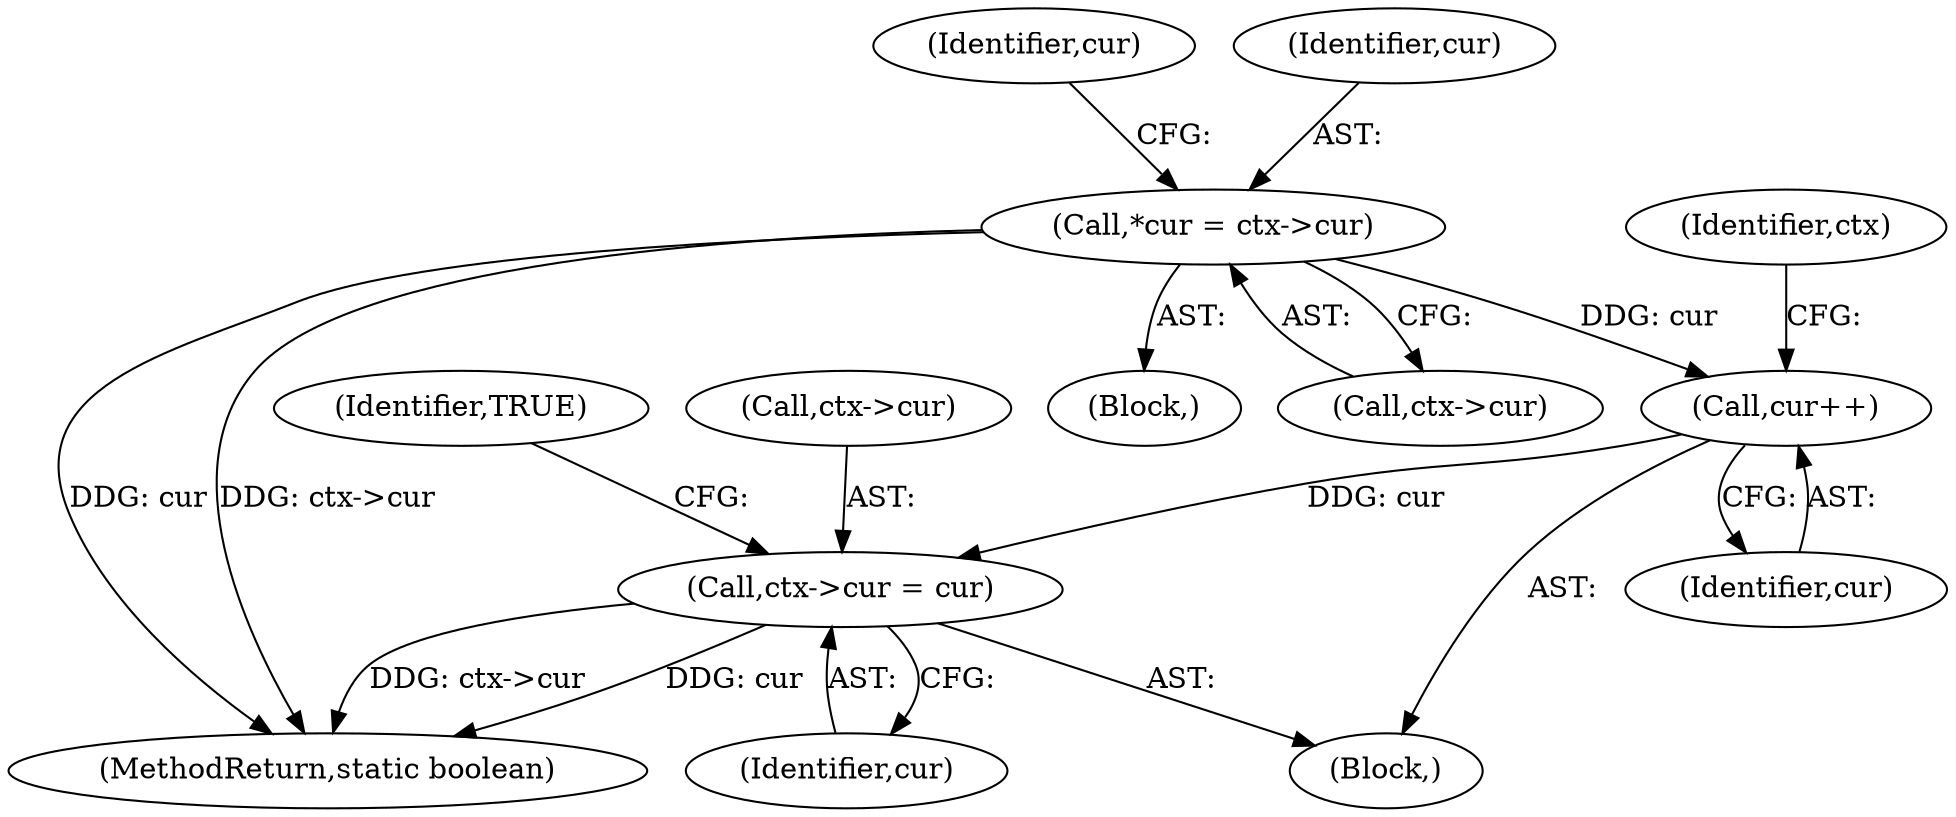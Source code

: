 digraph "0_virglrenderer_e534b51ca3c3cd25f3990589932a9ed711c59b27@pointer" {
"1000548" [label="(Call,*cur = ctx->cur)"];
"1000568" [label="(Call,cur++)"];
"1000570" [label="(Call,ctx->cur = cur)"];
"1000556" [label="(Identifier,cur)"];
"1004155" [label="(MethodReturn,static boolean)"];
"1000570" [label="(Call,ctx->cur = cur)"];
"1000576" [label="(Identifier,TRUE)"];
"1000571" [label="(Call,ctx->cur)"];
"1000569" [label="(Identifier,cur)"];
"1000548" [label="(Call,*cur = ctx->cur)"];
"1000574" [label="(Identifier,cur)"];
"1000572" [label="(Identifier,ctx)"];
"1000549" [label="(Identifier,cur)"];
"1000546" [label="(Block,)"];
"1000567" [label="(Block,)"];
"1000550" [label="(Call,ctx->cur)"];
"1000568" [label="(Call,cur++)"];
"1000548" -> "1000546"  [label="AST: "];
"1000548" -> "1000550"  [label="CFG: "];
"1000549" -> "1000548"  [label="AST: "];
"1000550" -> "1000548"  [label="AST: "];
"1000556" -> "1000548"  [label="CFG: "];
"1000548" -> "1004155"  [label="DDG: ctx->cur"];
"1000548" -> "1004155"  [label="DDG: cur"];
"1000548" -> "1000568"  [label="DDG: cur"];
"1000568" -> "1000567"  [label="AST: "];
"1000568" -> "1000569"  [label="CFG: "];
"1000569" -> "1000568"  [label="AST: "];
"1000572" -> "1000568"  [label="CFG: "];
"1000568" -> "1000570"  [label="DDG: cur"];
"1000570" -> "1000567"  [label="AST: "];
"1000570" -> "1000574"  [label="CFG: "];
"1000571" -> "1000570"  [label="AST: "];
"1000574" -> "1000570"  [label="AST: "];
"1000576" -> "1000570"  [label="CFG: "];
"1000570" -> "1004155"  [label="DDG: ctx->cur"];
"1000570" -> "1004155"  [label="DDG: cur"];
}
